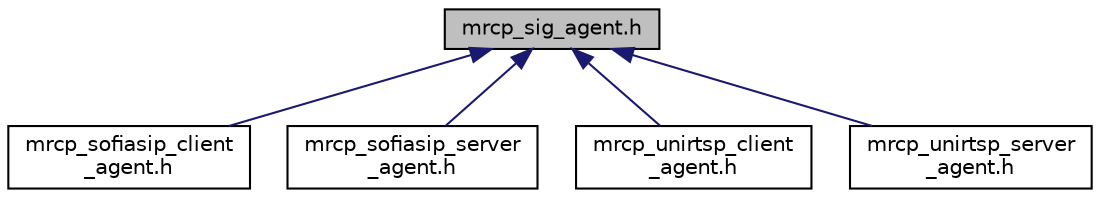 digraph "mrcp_sig_agent.h"
{
  edge [fontname="Helvetica",fontsize="10",labelfontname="Helvetica",labelfontsize="10"];
  node [fontname="Helvetica",fontsize="10",shape=record];
  Node13 [label="mrcp_sig_agent.h",height=0.2,width=0.4,color="black", fillcolor="grey75", style="filled", fontcolor="black"];
  Node13 -> Node14 [dir="back",color="midnightblue",fontsize="10",style="solid",fontname="Helvetica"];
  Node14 [label="mrcp_sofiasip_client\l_agent.h",height=0.2,width=0.4,color="black", fillcolor="white", style="filled",URL="$mrcp__sofiasip__client__agent_8h.html",tooltip="Implementation of MRCP Signaling Interface using Sofia-SIP. "];
  Node13 -> Node15 [dir="back",color="midnightblue",fontsize="10",style="solid",fontname="Helvetica"];
  Node15 [label="mrcp_sofiasip_server\l_agent.h",height=0.2,width=0.4,color="black", fillcolor="white", style="filled",URL="$mrcp__sofiasip__server__agent_8h.html",tooltip="Implementation of MRCP Signaling Interface using Sofia-SIP. "];
  Node13 -> Node16 [dir="back",color="midnightblue",fontsize="10",style="solid",fontname="Helvetica"];
  Node16 [label="mrcp_unirtsp_client\l_agent.h",height=0.2,width=0.4,color="black", fillcolor="white", style="filled",URL="$mrcp__unirtsp__client__agent_8h.html",tooltip="Implementation of MRCP Signaling Interface using UniRTSP. "];
  Node13 -> Node17 [dir="back",color="midnightblue",fontsize="10",style="solid",fontname="Helvetica"];
  Node17 [label="mrcp_unirtsp_server\l_agent.h",height=0.2,width=0.4,color="black", fillcolor="white", style="filled",URL="$mrcp__unirtsp__server__agent_8h.html",tooltip="Implementation of MRCP Signaling Interface using UniRTSP. "];
}
